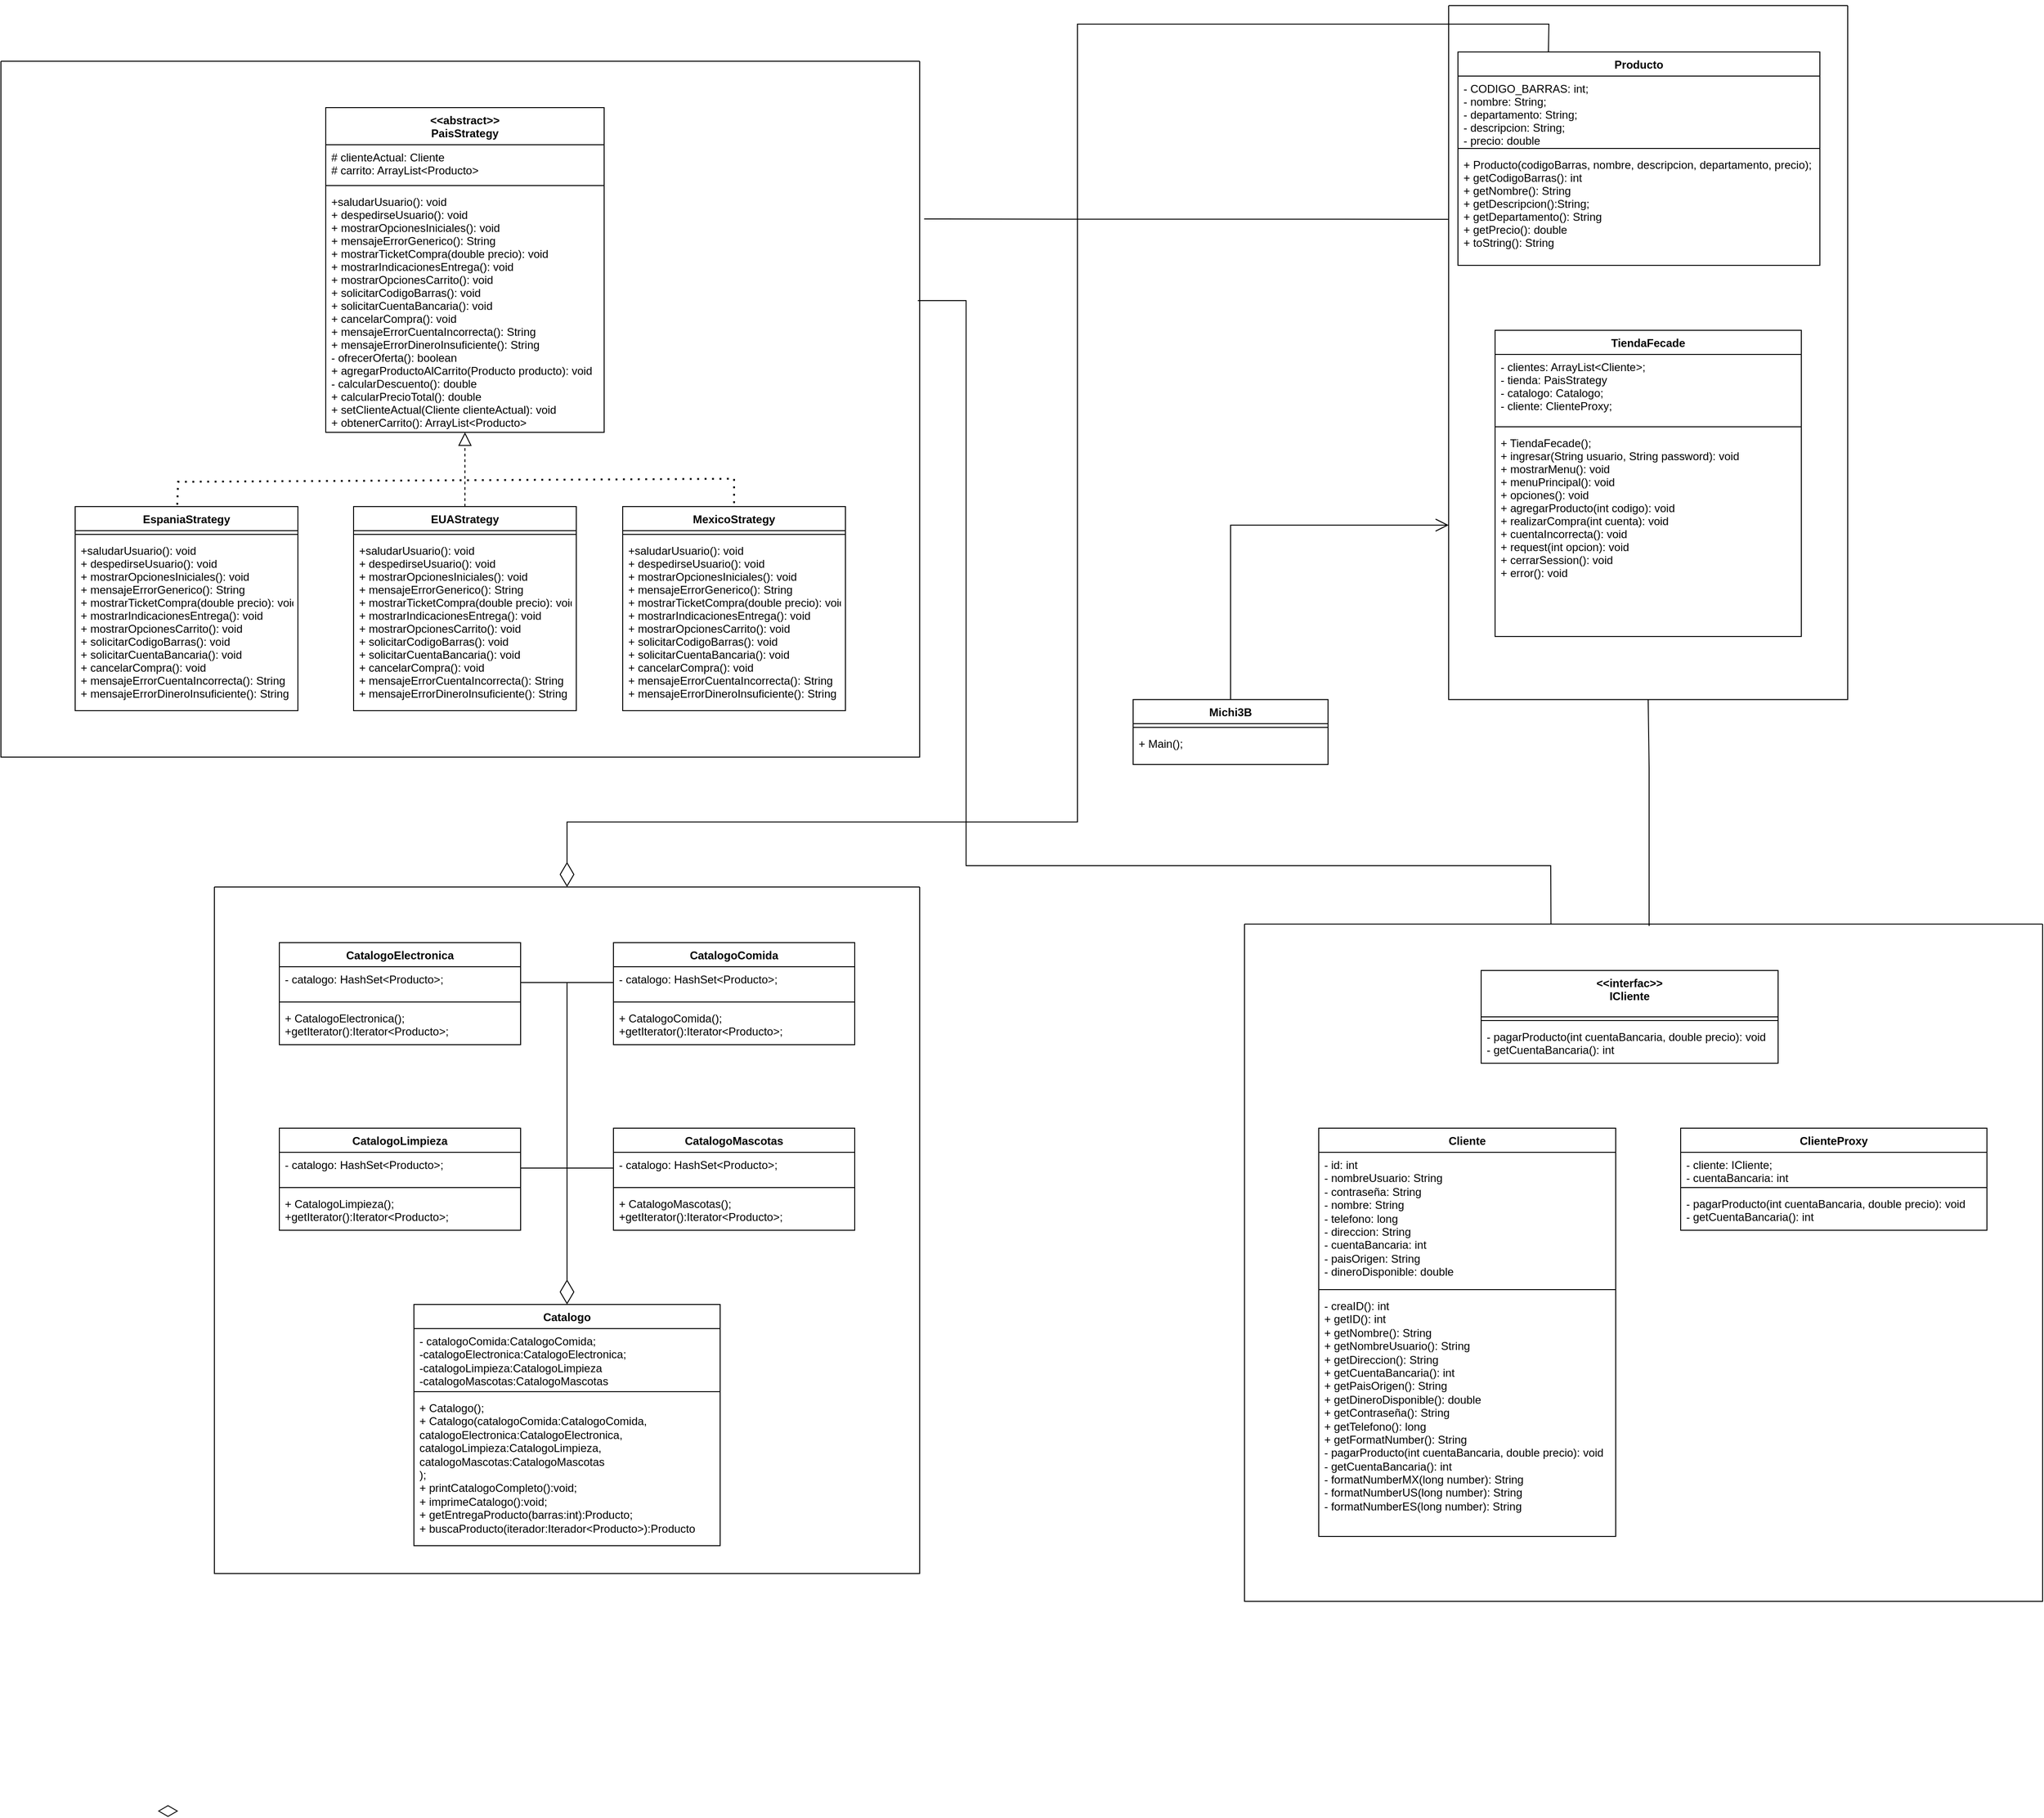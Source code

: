 <mxfile version="22.0.6" type="device">
  <diagram id="VoIdlmSYKeeQqxL8U55X" name="Página-1">
    <mxGraphModel dx="2844" dy="1631" grid="1" gridSize="10" guides="1" tooltips="1" connect="1" arrows="1" fold="1" page="1" pageScale="1" pageWidth="1390" pageHeight="980" math="0" shadow="0">
      <root>
        <mxCell id="0" />
        <mxCell id="1" parent="0" />
        <mxCell id="nDI9jrTt-_ZdK5TPJerg-41" value="Michi3B" style="swimlane;fontStyle=1;align=center;verticalAlign=top;childLayout=stackLayout;horizontal=1;startSize=26;horizontalStack=0;resizeParent=1;resizeParentMax=0;resizeLast=0;collapsible=1;marginBottom=0;whiteSpace=wrap;html=1;" parent="1" vertex="1">
          <mxGeometry x="140" y="288" width="210" height="70" as="geometry" />
        </mxCell>
        <mxCell id="nDI9jrTt-_ZdK5TPJerg-43" value="" style="line;strokeWidth=1;fillColor=none;align=left;verticalAlign=middle;spacingTop=-1;spacingLeft=3;spacingRight=3;rotatable=0;labelPosition=right;points=[];portConstraint=eastwest;strokeColor=inherit;" parent="nDI9jrTt-_ZdK5TPJerg-41" vertex="1">
          <mxGeometry y="26" width="210" height="8" as="geometry" />
        </mxCell>
        <mxCell id="nDI9jrTt-_ZdK5TPJerg-44" value="+ Main();" style="text;strokeColor=none;fillColor=none;align=left;verticalAlign=top;spacingLeft=4;spacingRight=4;overflow=hidden;rotatable=0;points=[[0,0.5],[1,0.5]];portConstraint=eastwest;whiteSpace=wrap;html=1;" parent="nDI9jrTt-_ZdK5TPJerg-41" vertex="1">
          <mxGeometry y="34" width="210" height="36" as="geometry" />
        </mxCell>
        <mxCell id="nDI9jrTt-_ZdK5TPJerg-46" value="" style="swimlane;startSize=0;" parent="1" vertex="1">
          <mxGeometry x="-1080" y="-400" width="990" height="750" as="geometry" />
        </mxCell>
        <mxCell id="22" value="EspaniaStrategy" style="swimlane;fontStyle=1;align=center;verticalAlign=top;childLayout=stackLayout;horizontal=1;startSize=26;horizontalStack=0;resizeParent=1;resizeParentMax=0;resizeLast=0;collapsible=1;marginBottom=0;" parent="nDI9jrTt-_ZdK5TPJerg-46" vertex="1">
          <mxGeometry x="80" y="480" width="240" height="220" as="geometry" />
        </mxCell>
        <mxCell id="23" value="" style="line;strokeWidth=1;fillColor=none;align=left;verticalAlign=middle;spacingTop=-1;spacingLeft=3;spacingRight=3;rotatable=0;labelPosition=right;points=[];portConstraint=eastwest;strokeColor=inherit;" parent="22" vertex="1">
          <mxGeometry y="26" width="240" height="8" as="geometry" />
        </mxCell>
        <mxCell id="24" value="+saludarUsuario(): void&#xa;+ despedirseUsuario(): void&#xa;+ mostrarOpcionesIniciales(): void&#xa;+ mensajeErrorGenerico(): String&#xa;+ mostrarTicketCompra(double precio): void&#xa;+ mostrarIndicacionesEntrega(): void&#xa;+ mostrarOpcionesCarrito(): void&#xa;+ solicitarCodigoBarras(): void&#xa;+ solicitarCuentaBancaria(): void&#xa;+ cancelarCompra(): void&#xa;+ mensajeErrorCuentaIncorrecta(): String&#xa;+ mensajeErrorDineroInsuficiente(): String&#xa;" style="text;strokeColor=none;fillColor=none;align=left;verticalAlign=top;spacingLeft=4;spacingRight=4;overflow=hidden;rotatable=0;points=[[0,0.5],[1,0.5]];portConstraint=eastwest;" parent="22" vertex="1">
          <mxGeometry y="34" width="240" height="186" as="geometry" />
        </mxCell>
        <mxCell id="nDI9jrTt-_ZdK5TPJerg-33" value="&lt;&lt;abstract&gt;&gt;&#xa;PaisStrategy" style="swimlane;fontStyle=1;align=center;verticalAlign=top;childLayout=stackLayout;horizontal=1;startSize=40;horizontalStack=0;resizeParent=1;resizeParentMax=0;resizeLast=0;collapsible=1;marginBottom=0;" parent="nDI9jrTt-_ZdK5TPJerg-46" vertex="1">
          <mxGeometry x="350" y="50" width="300" height="350" as="geometry" />
        </mxCell>
        <mxCell id="nDI9jrTt-_ZdK5TPJerg-34" value="# clienteActual: Cliente&#xa;# carrito: ArrayList&lt;Producto&gt;" style="text;strokeColor=none;fillColor=none;align=left;verticalAlign=top;spacingLeft=4;spacingRight=4;overflow=hidden;rotatable=0;points=[[0,0.5],[1,0.5]];portConstraint=eastwest;" parent="nDI9jrTt-_ZdK5TPJerg-33" vertex="1">
          <mxGeometry y="40" width="300" height="40" as="geometry" />
        </mxCell>
        <mxCell id="nDI9jrTt-_ZdK5TPJerg-35" value="" style="line;strokeWidth=1;fillColor=none;align=left;verticalAlign=middle;spacingTop=-1;spacingLeft=3;spacingRight=3;rotatable=0;labelPosition=right;points=[];portConstraint=eastwest;strokeColor=inherit;" parent="nDI9jrTt-_ZdK5TPJerg-33" vertex="1">
          <mxGeometry y="80" width="300" height="8" as="geometry" />
        </mxCell>
        <mxCell id="nDI9jrTt-_ZdK5TPJerg-36" value="+saludarUsuario(): void&#xa;+ despedirseUsuario(): void&#xa;+ mostrarOpcionesIniciales(): void&#xa;+ mensajeErrorGenerico(): String&#xa;+ mostrarTicketCompra(double precio): void&#xa;+ mostrarIndicacionesEntrega(): void&#xa;+ mostrarOpcionesCarrito(): void&#xa;+ solicitarCodigoBarras(): void&#xa;+ solicitarCuentaBancaria(): void&#xa;+ cancelarCompra(): void&#xa;+ mensajeErrorCuentaIncorrecta(): String&#xa;+ mensajeErrorDineroInsuficiente(): String&#xa;- ofrecerOferta(): boolean&#xa;+ agregarProductoAlCarrito(Producto producto): void&#xa;- calcularDescuento(): double&#xa;+ calcularPrecioTotal(): double&#xa;+ setClienteActual(Cliente clienteActual): void&#xa;+ obtenerCarrito(): ArrayList&lt;Producto&gt;&#xa;" style="text;strokeColor=none;fillColor=none;align=left;verticalAlign=top;spacingLeft=4;spacingRight=4;overflow=hidden;rotatable=0;points=[[0,0.5],[1,0.5]];portConstraint=eastwest;" parent="nDI9jrTt-_ZdK5TPJerg-33" vertex="1">
          <mxGeometry y="88" width="300" height="262" as="geometry" />
        </mxCell>
        <mxCell id="tqbEz4UhEiQ69ZW883zV-99" value="" style="endArrow=block;dashed=1;endFill=0;endSize=12;html=1;exitX=0.5;exitY=0;exitDx=0;exitDy=0;" parent="nDI9jrTt-_ZdK5TPJerg-46" source="tqbEz4UhEiQ69ZW883zV-102" target="nDI9jrTt-_ZdK5TPJerg-36" edge="1">
          <mxGeometry width="160" relative="1" as="geometry">
            <mxPoint x="561.32" y="457.76" as="sourcePoint" />
            <mxPoint x="460.33" y="369.998" as="targetPoint" />
            <Array as="points" />
          </mxGeometry>
        </mxCell>
        <mxCell id="tqbEz4UhEiQ69ZW883zV-82" value="" style="endArrow=none;dashed=1;html=1;dashPattern=1 3;strokeWidth=2;rounded=0;exitX=0.458;exitY=-0.049;exitDx=0;exitDy=0;exitPerimeter=0;entryX=0.5;entryY=0;entryDx=0;entryDy=0;" parent="nDI9jrTt-_ZdK5TPJerg-46" target="tqbEz4UhEiQ69ZW883zV-105" edge="1">
          <mxGeometry width="50" height="50" relative="1" as="geometry">
            <mxPoint x="190.0" y="477.91" as="sourcePoint" />
            <mxPoint x="758.08" y="470.0" as="targetPoint" />
            <Array as="points">
              <mxPoint x="190.92" y="453.3" />
              <mxPoint x="790" y="450" />
            </Array>
          </mxGeometry>
        </mxCell>
        <mxCell id="tqbEz4UhEiQ69ZW883zV-102" value="EUAStrategy" style="swimlane;fontStyle=1;align=center;verticalAlign=top;childLayout=stackLayout;horizontal=1;startSize=26;horizontalStack=0;resizeParent=1;resizeParentMax=0;resizeLast=0;collapsible=1;marginBottom=0;" parent="nDI9jrTt-_ZdK5TPJerg-46" vertex="1">
          <mxGeometry x="380" y="480" width="240" height="220" as="geometry" />
        </mxCell>
        <mxCell id="tqbEz4UhEiQ69ZW883zV-103" value="" style="line;strokeWidth=1;fillColor=none;align=left;verticalAlign=middle;spacingTop=-1;spacingLeft=3;spacingRight=3;rotatable=0;labelPosition=right;points=[];portConstraint=eastwest;strokeColor=inherit;" parent="tqbEz4UhEiQ69ZW883zV-102" vertex="1">
          <mxGeometry y="26" width="240" height="8" as="geometry" />
        </mxCell>
        <mxCell id="tqbEz4UhEiQ69ZW883zV-104" value="+saludarUsuario(): void&#xa;+ despedirseUsuario(): void&#xa;+ mostrarOpcionesIniciales(): void&#xa;+ mensajeErrorGenerico(): String&#xa;+ mostrarTicketCompra(double precio): void&#xa;+ mostrarIndicacionesEntrega(): void&#xa;+ mostrarOpcionesCarrito(): void&#xa;+ solicitarCodigoBarras(): void&#xa;+ solicitarCuentaBancaria(): void&#xa;+ cancelarCompra(): void&#xa;+ mensajeErrorCuentaIncorrecta(): String&#xa;+ mensajeErrorDineroInsuficiente(): String&#xa;" style="text;strokeColor=none;fillColor=none;align=left;verticalAlign=top;spacingLeft=4;spacingRight=4;overflow=hidden;rotatable=0;points=[[0,0.5],[1,0.5]];portConstraint=eastwest;" parent="tqbEz4UhEiQ69ZW883zV-102" vertex="1">
          <mxGeometry y="34" width="240" height="186" as="geometry" />
        </mxCell>
        <mxCell id="tqbEz4UhEiQ69ZW883zV-105" value="MexicoStrategy" style="swimlane;fontStyle=1;align=center;verticalAlign=top;childLayout=stackLayout;horizontal=1;startSize=26;horizontalStack=0;resizeParent=1;resizeParentMax=0;resizeLast=0;collapsible=1;marginBottom=0;" parent="nDI9jrTt-_ZdK5TPJerg-46" vertex="1">
          <mxGeometry x="670" y="480" width="240" height="220" as="geometry" />
        </mxCell>
        <mxCell id="tqbEz4UhEiQ69ZW883zV-106" value="" style="line;strokeWidth=1;fillColor=none;align=left;verticalAlign=middle;spacingTop=-1;spacingLeft=3;spacingRight=3;rotatable=0;labelPosition=right;points=[];portConstraint=eastwest;strokeColor=inherit;" parent="tqbEz4UhEiQ69ZW883zV-105" vertex="1">
          <mxGeometry y="26" width="240" height="8" as="geometry" />
        </mxCell>
        <mxCell id="tqbEz4UhEiQ69ZW883zV-107" value="+saludarUsuario(): void&#xa;+ despedirseUsuario(): void&#xa;+ mostrarOpcionesIniciales(): void&#xa;+ mensajeErrorGenerico(): String&#xa;+ mostrarTicketCompra(double precio): void&#xa;+ mostrarIndicacionesEntrega(): void&#xa;+ mostrarOpcionesCarrito(): void&#xa;+ solicitarCodigoBarras(): void&#xa;+ solicitarCuentaBancaria(): void&#xa;+ cancelarCompra(): void&#xa;+ mensajeErrorCuentaIncorrecta(): String&#xa;+ mensajeErrorDineroInsuficiente(): String&#xa;" style="text;strokeColor=none;fillColor=none;align=left;verticalAlign=top;spacingLeft=4;spacingRight=4;overflow=hidden;rotatable=0;points=[[0,0.5],[1,0.5]];portConstraint=eastwest;" parent="tqbEz4UhEiQ69ZW883zV-105" vertex="1">
          <mxGeometry y="34" width="240" height="186" as="geometry" />
        </mxCell>
        <mxCell id="nDI9jrTt-_ZdK5TPJerg-47" value="" style="swimlane;startSize=0;" parent="1" vertex="1">
          <mxGeometry x="-850" y="490" width="760" height="740" as="geometry" />
        </mxCell>
        <mxCell id="tqbEz4UhEiQ69ZW883zV-39" value="CatalogoElectronica" style="swimlane;fontStyle=1;align=center;verticalAlign=top;childLayout=stackLayout;horizontal=1;startSize=26;horizontalStack=0;resizeParent=1;resizeParentMax=0;resizeLast=0;collapsible=1;marginBottom=0;whiteSpace=wrap;html=1;" parent="nDI9jrTt-_ZdK5TPJerg-47" vertex="1">
          <mxGeometry x="70" y="60" width="260" height="110" as="geometry" />
        </mxCell>
        <mxCell id="tqbEz4UhEiQ69ZW883zV-40" value="- catalogo: HashSet&amp;lt;Producto&amp;gt;;" style="text;strokeColor=none;fillColor=none;align=left;verticalAlign=top;spacingLeft=4;spacingRight=4;overflow=hidden;rotatable=0;points=[[0,0.5],[1,0.5]];portConstraint=eastwest;whiteSpace=wrap;html=1;" parent="tqbEz4UhEiQ69ZW883zV-39" vertex="1">
          <mxGeometry y="26" width="260" height="34" as="geometry" />
        </mxCell>
        <mxCell id="tqbEz4UhEiQ69ZW883zV-41" value="" style="line;strokeWidth=1;fillColor=none;align=left;verticalAlign=middle;spacingTop=-1;spacingLeft=3;spacingRight=3;rotatable=0;labelPosition=right;points=[];portConstraint=eastwest;strokeColor=inherit;" parent="tqbEz4UhEiQ69ZW883zV-39" vertex="1">
          <mxGeometry y="60" width="260" height="8" as="geometry" />
        </mxCell>
        <mxCell id="tqbEz4UhEiQ69ZW883zV-42" value="+ CatalogoElectronica();&lt;br&gt;+getIterator():Iterator&amp;lt;Producto&amp;gt;;" style="text;strokeColor=none;fillColor=none;align=left;verticalAlign=top;spacingLeft=4;spacingRight=4;overflow=hidden;rotatable=0;points=[[0,0.5],[1,0.5]];portConstraint=eastwest;whiteSpace=wrap;html=1;" parent="tqbEz4UhEiQ69ZW883zV-39" vertex="1">
          <mxGeometry y="68" width="260" height="42" as="geometry" />
        </mxCell>
        <mxCell id="rEsR7e7YAkIIm-PFWi8S-30" value="CatalogoComida" style="swimlane;fontStyle=1;align=center;verticalAlign=top;childLayout=stackLayout;horizontal=1;startSize=26;horizontalStack=0;resizeParent=1;resizeParentMax=0;resizeLast=0;collapsible=1;marginBottom=0;whiteSpace=wrap;html=1;" parent="nDI9jrTt-_ZdK5TPJerg-47" vertex="1">
          <mxGeometry x="430" y="60" width="260" height="110" as="geometry" />
        </mxCell>
        <mxCell id="rEsR7e7YAkIIm-PFWi8S-31" value="- catalogo: HashSet&amp;lt;Producto&amp;gt;;" style="text;strokeColor=none;fillColor=none;align=left;verticalAlign=top;spacingLeft=4;spacingRight=4;overflow=hidden;rotatable=0;points=[[0,0.5],[1,0.5]];portConstraint=eastwest;whiteSpace=wrap;html=1;" parent="rEsR7e7YAkIIm-PFWi8S-30" vertex="1">
          <mxGeometry y="26" width="260" height="34" as="geometry" />
        </mxCell>
        <mxCell id="rEsR7e7YAkIIm-PFWi8S-32" value="" style="line;strokeWidth=1;fillColor=none;align=left;verticalAlign=middle;spacingTop=-1;spacingLeft=3;spacingRight=3;rotatable=0;labelPosition=right;points=[];portConstraint=eastwest;strokeColor=inherit;" parent="rEsR7e7YAkIIm-PFWi8S-30" vertex="1">
          <mxGeometry y="60" width="260" height="8" as="geometry" />
        </mxCell>
        <mxCell id="rEsR7e7YAkIIm-PFWi8S-33" value="+ CatalogoComida();&lt;br&gt;+getIterator():Iterator&amp;lt;Producto&amp;gt;;" style="text;strokeColor=none;fillColor=none;align=left;verticalAlign=top;spacingLeft=4;spacingRight=4;overflow=hidden;rotatable=0;points=[[0,0.5],[1,0.5]];portConstraint=eastwest;whiteSpace=wrap;html=1;" parent="rEsR7e7YAkIIm-PFWi8S-30" vertex="1">
          <mxGeometry y="68" width="260" height="42" as="geometry" />
        </mxCell>
        <mxCell id="rEsR7e7YAkIIm-PFWi8S-25" value="Catalogo" style="swimlane;fontStyle=1;align=center;verticalAlign=top;childLayout=stackLayout;horizontal=1;startSize=26;horizontalStack=0;resizeParent=1;resizeParentMax=0;resizeLast=0;collapsible=1;marginBottom=0;whiteSpace=wrap;html=1;" parent="nDI9jrTt-_ZdK5TPJerg-47" vertex="1">
          <mxGeometry x="215" y="450" width="330" height="260" as="geometry" />
        </mxCell>
        <mxCell id="rEsR7e7YAkIIm-PFWi8S-26" value="- catalogoComida:CatalogoComida;&lt;br&gt;-catalogoElectronica:CatalogoElectronica;&lt;br&gt;-catalogoLimpieza:CatalogoLimpieza&lt;br&gt;-catalogoMascotas:CatalogoMascotas" style="text;strokeColor=none;fillColor=none;align=left;verticalAlign=top;spacingLeft=4;spacingRight=4;overflow=hidden;rotatable=0;points=[[0,0.5],[1,0.5]];portConstraint=eastwest;whiteSpace=wrap;html=1;" parent="rEsR7e7YAkIIm-PFWi8S-25" vertex="1">
          <mxGeometry y="26" width="330" height="64" as="geometry" />
        </mxCell>
        <mxCell id="rEsR7e7YAkIIm-PFWi8S-27" value="" style="line;strokeWidth=1;fillColor=none;align=left;verticalAlign=middle;spacingTop=-1;spacingLeft=3;spacingRight=3;rotatable=0;labelPosition=right;points=[];portConstraint=eastwest;strokeColor=inherit;" parent="rEsR7e7YAkIIm-PFWi8S-25" vertex="1">
          <mxGeometry y="90" width="330" height="8" as="geometry" />
        </mxCell>
        <mxCell id="rEsR7e7YAkIIm-PFWi8S-28" value="+ Catalogo();&lt;br&gt;+ Catalogo(catalogoComida:CatalogoComida, catalogoElectronica:CatalogoElectronica, catalogoLimpieza:CatalogoLimpieza, catalogoMascotas:CatalogoMascotas&lt;br&gt;);&lt;br&gt;+ printCatalogoCompleto():void;&lt;br&gt;+ imprimeCatalogo():void;&lt;br&gt;+ getEntregaProducto(barras:int):Producto;&lt;br&gt;+ buscaProducto(iterador:Iterador&amp;lt;Producto&amp;gt;):Producto" style="text;strokeColor=none;fillColor=none;align=left;verticalAlign=top;spacingLeft=4;spacingRight=4;overflow=hidden;rotatable=0;points=[[0,0.5],[1,0.5]];portConstraint=eastwest;whiteSpace=wrap;html=1;" parent="rEsR7e7YAkIIm-PFWi8S-25" vertex="1">
          <mxGeometry y="98" width="330" height="162" as="geometry" />
        </mxCell>
        <mxCell id="rEsR7e7YAkIIm-PFWi8S-34" value="CatalogoMascotas" style="swimlane;fontStyle=1;align=center;verticalAlign=top;childLayout=stackLayout;horizontal=1;startSize=26;horizontalStack=0;resizeParent=1;resizeParentMax=0;resizeLast=0;collapsible=1;marginBottom=0;whiteSpace=wrap;html=1;" parent="nDI9jrTt-_ZdK5TPJerg-47" vertex="1">
          <mxGeometry x="430" y="260" width="260" height="110" as="geometry" />
        </mxCell>
        <mxCell id="rEsR7e7YAkIIm-PFWi8S-35" value="- catalogo: HashSet&amp;lt;Producto&amp;gt;;" style="text;strokeColor=none;fillColor=none;align=left;verticalAlign=top;spacingLeft=4;spacingRight=4;overflow=hidden;rotatable=0;points=[[0,0.5],[1,0.5]];portConstraint=eastwest;whiteSpace=wrap;html=1;" parent="rEsR7e7YAkIIm-PFWi8S-34" vertex="1">
          <mxGeometry y="26" width="260" height="34" as="geometry" />
        </mxCell>
        <mxCell id="rEsR7e7YAkIIm-PFWi8S-36" value="" style="line;strokeWidth=1;fillColor=none;align=left;verticalAlign=middle;spacingTop=-1;spacingLeft=3;spacingRight=3;rotatable=0;labelPosition=right;points=[];portConstraint=eastwest;strokeColor=inherit;" parent="rEsR7e7YAkIIm-PFWi8S-34" vertex="1">
          <mxGeometry y="60" width="260" height="8" as="geometry" />
        </mxCell>
        <mxCell id="rEsR7e7YAkIIm-PFWi8S-37" value="+ CatalogoMascotas();&lt;br&gt;+getIterator():Iterator&amp;lt;Producto&amp;gt;;" style="text;strokeColor=none;fillColor=none;align=left;verticalAlign=top;spacingLeft=4;spacingRight=4;overflow=hidden;rotatable=0;points=[[0,0.5],[1,0.5]];portConstraint=eastwest;whiteSpace=wrap;html=1;" parent="rEsR7e7YAkIIm-PFWi8S-34" vertex="1">
          <mxGeometry y="68" width="260" height="42" as="geometry" />
        </mxCell>
        <mxCell id="rEsR7e7YAkIIm-PFWi8S-38" value="CatalogoLimpieza" style="swimlane;fontStyle=1;align=center;verticalAlign=top;childLayout=stackLayout;horizontal=1;startSize=26;horizontalStack=0;resizeParent=1;resizeParentMax=0;resizeLast=0;collapsible=1;marginBottom=0;whiteSpace=wrap;html=1;" parent="nDI9jrTt-_ZdK5TPJerg-47" vertex="1">
          <mxGeometry x="70" y="260" width="260" height="110" as="geometry" />
        </mxCell>
        <mxCell id="rEsR7e7YAkIIm-PFWi8S-39" value="- catalogo: HashSet&amp;lt;Producto&amp;gt;;" style="text;strokeColor=none;fillColor=none;align=left;verticalAlign=top;spacingLeft=4;spacingRight=4;overflow=hidden;rotatable=0;points=[[0,0.5],[1,0.5]];portConstraint=eastwest;whiteSpace=wrap;html=1;" parent="rEsR7e7YAkIIm-PFWi8S-38" vertex="1">
          <mxGeometry y="26" width="260" height="34" as="geometry" />
        </mxCell>
        <mxCell id="rEsR7e7YAkIIm-PFWi8S-40" value="" style="line;strokeWidth=1;fillColor=none;align=left;verticalAlign=middle;spacingTop=-1;spacingLeft=3;spacingRight=3;rotatable=0;labelPosition=right;points=[];portConstraint=eastwest;strokeColor=inherit;" parent="rEsR7e7YAkIIm-PFWi8S-38" vertex="1">
          <mxGeometry y="60" width="260" height="8" as="geometry" />
        </mxCell>
        <mxCell id="rEsR7e7YAkIIm-PFWi8S-41" value="+ CatalogoLimpieza();&lt;br&gt;+getIterator():Iterator&amp;lt;Producto&amp;gt;;" style="text;strokeColor=none;fillColor=none;align=left;verticalAlign=top;spacingLeft=4;spacingRight=4;overflow=hidden;rotatable=0;points=[[0,0.5],[1,0.5]];portConstraint=eastwest;whiteSpace=wrap;html=1;" parent="rEsR7e7YAkIIm-PFWi8S-38" vertex="1">
          <mxGeometry y="68" width="260" height="42" as="geometry" />
        </mxCell>
        <mxCell id="rEsR7e7YAkIIm-PFWi8S-42" value="" style="endArrow=diamondThin;endFill=0;endSize=24;html=1;rounded=0;entryX=0.5;entryY=0;entryDx=0;entryDy=0;exitX=0;exitY=0.5;exitDx=0;exitDy=0;" parent="nDI9jrTt-_ZdK5TPJerg-47" source="rEsR7e7YAkIIm-PFWi8S-31" target="rEsR7e7YAkIIm-PFWi8S-25" edge="1">
          <mxGeometry width="160" relative="1" as="geometry">
            <mxPoint x="210" y="250" as="sourcePoint" />
            <mxPoint x="370" y="250" as="targetPoint" />
            <Array as="points">
              <mxPoint x="380" y="103" />
            </Array>
          </mxGeometry>
        </mxCell>
        <mxCell id="rEsR7e7YAkIIm-PFWi8S-43" value="" style="endArrow=none;html=1;rounded=0;entryX=0;entryY=0.5;entryDx=0;entryDy=0;exitX=1;exitY=0.5;exitDx=0;exitDy=0;" parent="nDI9jrTt-_ZdK5TPJerg-47" source="tqbEz4UhEiQ69ZW883zV-40" target="rEsR7e7YAkIIm-PFWi8S-31" edge="1">
          <mxGeometry width="50" height="50" relative="1" as="geometry">
            <mxPoint x="260" y="280" as="sourcePoint" />
            <mxPoint x="380" y="110" as="targetPoint" />
          </mxGeometry>
        </mxCell>
        <mxCell id="rEsR7e7YAkIIm-PFWi8S-44" value="" style="endArrow=none;html=1;rounded=0;entryX=0;entryY=0.5;entryDx=0;entryDy=0;exitX=1;exitY=0.5;exitDx=0;exitDy=0;" parent="nDI9jrTt-_ZdK5TPJerg-47" source="rEsR7e7YAkIIm-PFWi8S-39" target="rEsR7e7YAkIIm-PFWi8S-35" edge="1">
          <mxGeometry width="50" height="50" relative="1" as="geometry">
            <mxPoint x="270" y="280" as="sourcePoint" />
            <mxPoint x="320" y="230" as="targetPoint" />
          </mxGeometry>
        </mxCell>
        <mxCell id="nDI9jrTt-_ZdK5TPJerg-112" value="" style="swimlane;startSize=0;" parent="1" vertex="1">
          <mxGeometry x="480" y="-460" width="430" height="748" as="geometry" />
        </mxCell>
        <mxCell id="tqbEz4UhEiQ69ZW883zV-70" value="TiendaFecade" style="swimlane;fontStyle=1;align=center;verticalAlign=top;childLayout=stackLayout;horizontal=1;startSize=26;horizontalStack=0;resizeParent=1;resizeParentMax=0;resizeLast=0;collapsible=1;marginBottom=0;" parent="nDI9jrTt-_ZdK5TPJerg-112" vertex="1">
          <mxGeometry x="50" y="350" width="330" height="330" as="geometry" />
        </mxCell>
        <mxCell id="tqbEz4UhEiQ69ZW883zV-71" value="- clientes: ArrayList&lt;Cliente&gt;;&#xa;- tienda: PaisStrategy&#xa;- catalogo: Catalogo;&#xa;- cliente: ClienteProxy;" style="text;strokeColor=none;fillColor=none;align=left;verticalAlign=top;spacingLeft=4;spacingRight=4;overflow=hidden;rotatable=0;points=[[0,0.5],[1,0.5]];portConstraint=eastwest;" parent="tqbEz4UhEiQ69ZW883zV-70" vertex="1">
          <mxGeometry y="26" width="330" height="74" as="geometry" />
        </mxCell>
        <mxCell id="tqbEz4UhEiQ69ZW883zV-72" value="" style="line;strokeWidth=1;fillColor=none;align=left;verticalAlign=middle;spacingTop=-1;spacingLeft=3;spacingRight=3;rotatable=0;labelPosition=right;points=[];portConstraint=eastwest;strokeColor=inherit;" parent="tqbEz4UhEiQ69ZW883zV-70" vertex="1">
          <mxGeometry y="100" width="330" height="8" as="geometry" />
        </mxCell>
        <mxCell id="tqbEz4UhEiQ69ZW883zV-73" value="+ TiendaFecade();&#xa;+ ingresar(String usuario, String password): void&#xa;+ mostrarMenu(): void&#xa;+ menuPrincipal(): void&#xa;+ opciones(): void&#xa;+ agregarProducto(int codigo): void&#xa;+ realizarCompra(int cuenta): void&#xa;+ cuentaIncorrecta(): void&#xa;+ request(int opcion): void&#xa;+ cerrarSession(): void&#xa;+ error(): void&#xa;" style="text;strokeColor=none;fillColor=none;align=left;verticalAlign=top;spacingLeft=4;spacingRight=4;overflow=hidden;rotatable=0;points=[[0,0.5],[1,0.5]];portConstraint=eastwest;" parent="tqbEz4UhEiQ69ZW883zV-70" vertex="1">
          <mxGeometry y="108" width="330" height="222" as="geometry" />
        </mxCell>
        <mxCell id="tqbEz4UhEiQ69ZW883zV-95" value="Producto" style="swimlane;fontStyle=1;align=center;verticalAlign=top;childLayout=stackLayout;horizontal=1;startSize=26;horizontalStack=0;resizeParent=1;resizeParentMax=0;resizeLast=0;collapsible=1;marginBottom=0;" parent="nDI9jrTt-_ZdK5TPJerg-112" vertex="1">
          <mxGeometry x="10" y="50" width="390" height="230" as="geometry" />
        </mxCell>
        <mxCell id="tqbEz4UhEiQ69ZW883zV-96" value="- CODIGO_BARRAS: int;&#xa;- nombre: String;&#xa;- departamento: String;&#xa;- descripcion: String;&#xa;- precio: double" style="text;strokeColor=none;fillColor=none;align=left;verticalAlign=top;spacingLeft=4;spacingRight=4;overflow=hidden;rotatable=0;points=[[0,0.5],[1,0.5]];portConstraint=eastwest;" parent="tqbEz4UhEiQ69ZW883zV-95" vertex="1">
          <mxGeometry y="26" width="390" height="74" as="geometry" />
        </mxCell>
        <mxCell id="tqbEz4UhEiQ69ZW883zV-97" value="" style="line;strokeWidth=1;fillColor=none;align=left;verticalAlign=middle;spacingTop=-1;spacingLeft=3;spacingRight=3;rotatable=0;labelPosition=right;points=[];portConstraint=eastwest;strokeColor=inherit;" parent="tqbEz4UhEiQ69ZW883zV-95" vertex="1">
          <mxGeometry y="100" width="390" height="8" as="geometry" />
        </mxCell>
        <mxCell id="tqbEz4UhEiQ69ZW883zV-98" value="+ Producto(codigoBarras, nombre, descripcion, departamento, precio);&#xa;+ getCodigoBarras(): int&#xa;+ getNombre(): String&#xa;+ getDescripcion():String;&#xa;+ getDepartamento(): String&#xa;+ getPrecio(): double&#xa;+ toString(): String" style="text;strokeColor=none;fillColor=none;align=left;verticalAlign=top;spacingLeft=4;spacingRight=4;overflow=hidden;rotatable=0;points=[[0,0.5],[1,0.5]];portConstraint=eastwest;" parent="tqbEz4UhEiQ69ZW883zV-95" vertex="1">
          <mxGeometry y="108" width="390" height="122" as="geometry" />
        </mxCell>
        <mxCell id="nDI9jrTt-_ZdK5TPJerg-113" value="" style="endArrow=none;html=1;rounded=0;exitX=1.007;exitY=0.461;exitDx=0;exitDy=0;exitPerimeter=0;entryX=0.005;entryY=0.543;entryDx=0;entryDy=0;entryPerimeter=0;" parent="1" edge="1">
          <mxGeometry width="50" height="50" relative="1" as="geometry">
            <mxPoint x="-85.22" y="-230" as="sourcePoint" />
            <mxPoint x="480.0" y="-229.586" as="targetPoint" />
            <Array as="points">
              <mxPoint x="77.85" y="-229.75" />
              <mxPoint x="367.85" y="-229.75" />
            </Array>
          </mxGeometry>
        </mxCell>
        <mxCell id="tqbEz4UhEiQ69ZW883zV-64" value="" style="html=1;whiteSpace=wrap;aspect=fixed;shape=isoRectangle;" parent="1" vertex="1">
          <mxGeometry x="-910" y="1480" width="20" height="12" as="geometry" />
        </mxCell>
        <mxCell id="tqbEz4UhEiQ69ZW883zV-108" value="&amp;lt;&amp;lt;interfac&amp;gt;&amp;gt;&lt;br style=&quot;border-color: var(--border-color); padding: 0px; margin: 0px;&quot;&gt;ICliente" style="swimlane;fontStyle=1;align=center;verticalAlign=top;childLayout=stackLayout;horizontal=1;startSize=50;horizontalStack=0;resizeParent=1;resizeParentMax=0;resizeLast=0;collapsible=1;marginBottom=0;whiteSpace=wrap;html=1;" parent="1" vertex="1">
          <mxGeometry x="515" y="580" width="320" height="100" as="geometry" />
        </mxCell>
        <mxCell id="tqbEz4UhEiQ69ZW883zV-109" value="" style="line;strokeWidth=1;fillColor=none;align=left;verticalAlign=middle;spacingTop=-1;spacingLeft=3;spacingRight=3;rotatable=0;labelPosition=right;points=[];portConstraint=eastwest;strokeColor=inherit;" parent="tqbEz4UhEiQ69ZW883zV-108" vertex="1">
          <mxGeometry y="50" width="320" height="8" as="geometry" />
        </mxCell>
        <mxCell id="tqbEz4UhEiQ69ZW883zV-110" value="- pagarProducto(int cuentaBancaria, double precio): void&lt;br&gt;- getCuentaBancaria(): int" style="text;strokeColor=none;fillColor=none;align=left;verticalAlign=top;spacingLeft=4;spacingRight=4;overflow=hidden;rotatable=0;points=[[0,0.5],[1,0.5]];portConstraint=eastwest;whiteSpace=wrap;html=1;" parent="tqbEz4UhEiQ69ZW883zV-108" vertex="1">
          <mxGeometry y="58" width="320" height="42" as="geometry" />
        </mxCell>
        <mxCell id="tqbEz4UhEiQ69ZW883zV-112" value="Cliente" style="swimlane;fontStyle=1;align=center;verticalAlign=top;childLayout=stackLayout;horizontal=1;startSize=26;horizontalStack=0;resizeParent=1;resizeParentMax=0;resizeLast=0;collapsible=1;marginBottom=0;whiteSpace=wrap;html=1;" parent="1" vertex="1">
          <mxGeometry x="340" y="750" width="320" height="440" as="geometry" />
        </mxCell>
        <mxCell id="tqbEz4UhEiQ69ZW883zV-113" value="- id: int&lt;br&gt;- nombreUsuario: String&lt;br&gt;- contraseña: String&lt;br&gt;- nombre: String&lt;br&gt;- telefono: long&lt;br&gt;- direccion: String&lt;br&gt;- cuentaBancaria: int&lt;br&gt;- paisOrigen: String&lt;br&gt;- dineroDisponible: double&lt;br&gt;" style="text;strokeColor=none;fillColor=none;align=left;verticalAlign=top;spacingLeft=4;spacingRight=4;overflow=hidden;rotatable=0;points=[[0,0.5],[1,0.5]];portConstraint=eastwest;whiteSpace=wrap;html=1;" parent="tqbEz4UhEiQ69ZW883zV-112" vertex="1">
          <mxGeometry y="26" width="320" height="144" as="geometry" />
        </mxCell>
        <mxCell id="tqbEz4UhEiQ69ZW883zV-114" value="" style="line;strokeWidth=1;fillColor=none;align=left;verticalAlign=middle;spacingTop=-1;spacingLeft=3;spacingRight=3;rotatable=0;labelPosition=right;points=[];portConstraint=eastwest;strokeColor=inherit;" parent="tqbEz4UhEiQ69ZW883zV-112" vertex="1">
          <mxGeometry y="170" width="320" height="8" as="geometry" />
        </mxCell>
        <mxCell id="tqbEz4UhEiQ69ZW883zV-115" value="- creaID(): int&lt;br&gt;+ getID(): int&lt;br&gt;+ getNombre(): String&lt;br&gt;+ getNombreUsuario(): String&lt;br&gt;+ getDireccion(): String&lt;br&gt;+ getCuentaBancaria(): int&lt;br&gt;+&amp;nbsp;getPaisOrigen(): String&lt;br&gt;+&amp;nbsp;getDineroDisponible(): double&lt;br&gt;+&amp;nbsp;getContraseña(): String&lt;br&gt;+&amp;nbsp;getTelefono(): long&lt;br&gt;+&amp;nbsp;getFormatNumber(): String&lt;br&gt;- pagarProducto(int cuentaBancaria, double precio): void&lt;br style=&quot;border-color: var(--border-color);&quot;&gt;- getCuentaBancaria(): int&lt;br&gt;-&amp;nbsp;formatNumberMX(long number): String&lt;br&gt;-&amp;nbsp;formatNumberUS(long number): String&lt;br&gt;-&amp;nbsp;formatNumberES(long number): String" style="text;strokeColor=none;fillColor=none;align=left;verticalAlign=top;spacingLeft=4;spacingRight=4;overflow=hidden;rotatable=0;points=[[0,0.5],[1,0.5]];portConstraint=eastwest;whiteSpace=wrap;html=1;" parent="tqbEz4UhEiQ69ZW883zV-112" vertex="1">
          <mxGeometry y="178" width="320" height="262" as="geometry" />
        </mxCell>
        <mxCell id="tqbEz4UhEiQ69ZW883zV-121" value="ClienteProxy" style="swimlane;fontStyle=1;align=center;verticalAlign=top;childLayout=stackLayout;horizontal=1;startSize=26;horizontalStack=0;resizeParent=1;resizeParentMax=0;resizeLast=0;collapsible=1;marginBottom=0;whiteSpace=wrap;html=1;" parent="1" vertex="1">
          <mxGeometry x="730" y="750" width="330" height="110" as="geometry" />
        </mxCell>
        <mxCell id="tqbEz4UhEiQ69ZW883zV-122" value="- cliente: ICliente;&lt;br&gt;- cuentaBancaria: int" style="text;strokeColor=none;fillColor=none;align=left;verticalAlign=top;spacingLeft=4;spacingRight=4;overflow=hidden;rotatable=0;points=[[0,0.5],[1,0.5]];portConstraint=eastwest;whiteSpace=wrap;html=1;" parent="tqbEz4UhEiQ69ZW883zV-121" vertex="1">
          <mxGeometry y="26" width="330" height="34" as="geometry" />
        </mxCell>
        <mxCell id="tqbEz4UhEiQ69ZW883zV-123" value="" style="line;strokeWidth=1;fillColor=none;align=left;verticalAlign=middle;spacingTop=-1;spacingLeft=3;spacingRight=3;rotatable=0;labelPosition=right;points=[];portConstraint=eastwest;strokeColor=inherit;" parent="tqbEz4UhEiQ69ZW883zV-121" vertex="1">
          <mxGeometry y="60" width="330" height="8" as="geometry" />
        </mxCell>
        <mxCell id="tqbEz4UhEiQ69ZW883zV-124" value="- pagarProducto(int cuentaBancaria, double precio): void&lt;br style=&quot;border-color: var(--border-color);&quot;&gt;- getCuentaBancaria(): int" style="text;strokeColor=none;fillColor=none;align=left;verticalAlign=top;spacingLeft=4;spacingRight=4;overflow=hidden;rotatable=0;points=[[0,0.5],[1,0.5]];portConstraint=eastwest;whiteSpace=wrap;html=1;" parent="tqbEz4UhEiQ69ZW883zV-121" vertex="1">
          <mxGeometry y="68" width="330" height="42" as="geometry" />
        </mxCell>
        <mxCell id="tqbEz4UhEiQ69ZW883zV-127" value="" style="swimlane;startSize=0;" parent="1" vertex="1">
          <mxGeometry x="260" y="530" width="860" height="730" as="geometry" />
        </mxCell>
        <mxCell id="auYWM07lN45P1rpyu7G2-25" value="" style="endArrow=none;html=1;rounded=0;entryX=0.474;entryY=0.997;entryDx=0;entryDy=0;entryPerimeter=0;" parent="1" edge="1">
          <mxGeometry width="50" height="50" relative="1" as="geometry">
            <mxPoint x="696" y="532" as="sourcePoint" />
            <mxPoint x="695" y="288" as="targetPoint" />
            <Array as="points">
              <mxPoint x="696" y="457" />
              <mxPoint x="696" y="362" />
            </Array>
          </mxGeometry>
        </mxCell>
        <mxCell id="auYWM07lN45P1rpyu7G2-26" value="" style="endArrow=open;endFill=1;endSize=12;html=1;rounded=0;exitX=0.5;exitY=0;exitDx=0;exitDy=0;" parent="1" source="nDI9jrTt-_ZdK5TPJerg-41" edge="1">
          <mxGeometry width="160" relative="1" as="geometry">
            <mxPoint x="320" y="100" as="sourcePoint" />
            <mxPoint x="480" y="100" as="targetPoint" />
            <Array as="points">
              <mxPoint x="245" y="100" />
            </Array>
          </mxGeometry>
        </mxCell>
        <mxCell id="auYWM07lN45P1rpyu7G2-27" value="" style="endArrow=none;html=1;rounded=0;exitX=0.384;exitY=0;exitDx=0;exitDy=0;exitPerimeter=0;entryX=0.998;entryY=0.344;entryDx=0;entryDy=0;entryPerimeter=0;" parent="1" source="tqbEz4UhEiQ69ZW883zV-127" target="nDI9jrTt-_ZdK5TPJerg-46" edge="1">
          <mxGeometry width="50" height="50" relative="1" as="geometry">
            <mxPoint x="706" y="542" as="sourcePoint" />
            <mxPoint x="-337" y="370" as="targetPoint" />
            <Array as="points">
              <mxPoint x="590" y="467" />
              <mxPoint x="-40" y="467" />
              <mxPoint x="-40" y="-142" />
            </Array>
          </mxGeometry>
        </mxCell>
        <mxCell id="vcm4m6U3o_qTp8DsXTzq-24" value="" style="endArrow=diamondThin;endFill=0;endSize=24;html=1;rounded=0;entryX=0.5;entryY=0;entryDx=0;entryDy=0;exitX=0.25;exitY=0;exitDx=0;exitDy=0;" edge="1" parent="1" source="tqbEz4UhEiQ69ZW883zV-95" target="nDI9jrTt-_ZdK5TPJerg-47">
          <mxGeometry width="160" relative="1" as="geometry">
            <mxPoint x="380" y="-110" as="sourcePoint" />
            <mxPoint x="-20" y="260" as="targetPoint" />
            <Array as="points">
              <mxPoint x="588" y="-440" />
              <mxPoint x="80" y="-440" />
              <mxPoint x="80" y="420" />
              <mxPoint x="-470" y="420" />
            </Array>
          </mxGeometry>
        </mxCell>
      </root>
    </mxGraphModel>
  </diagram>
</mxfile>
